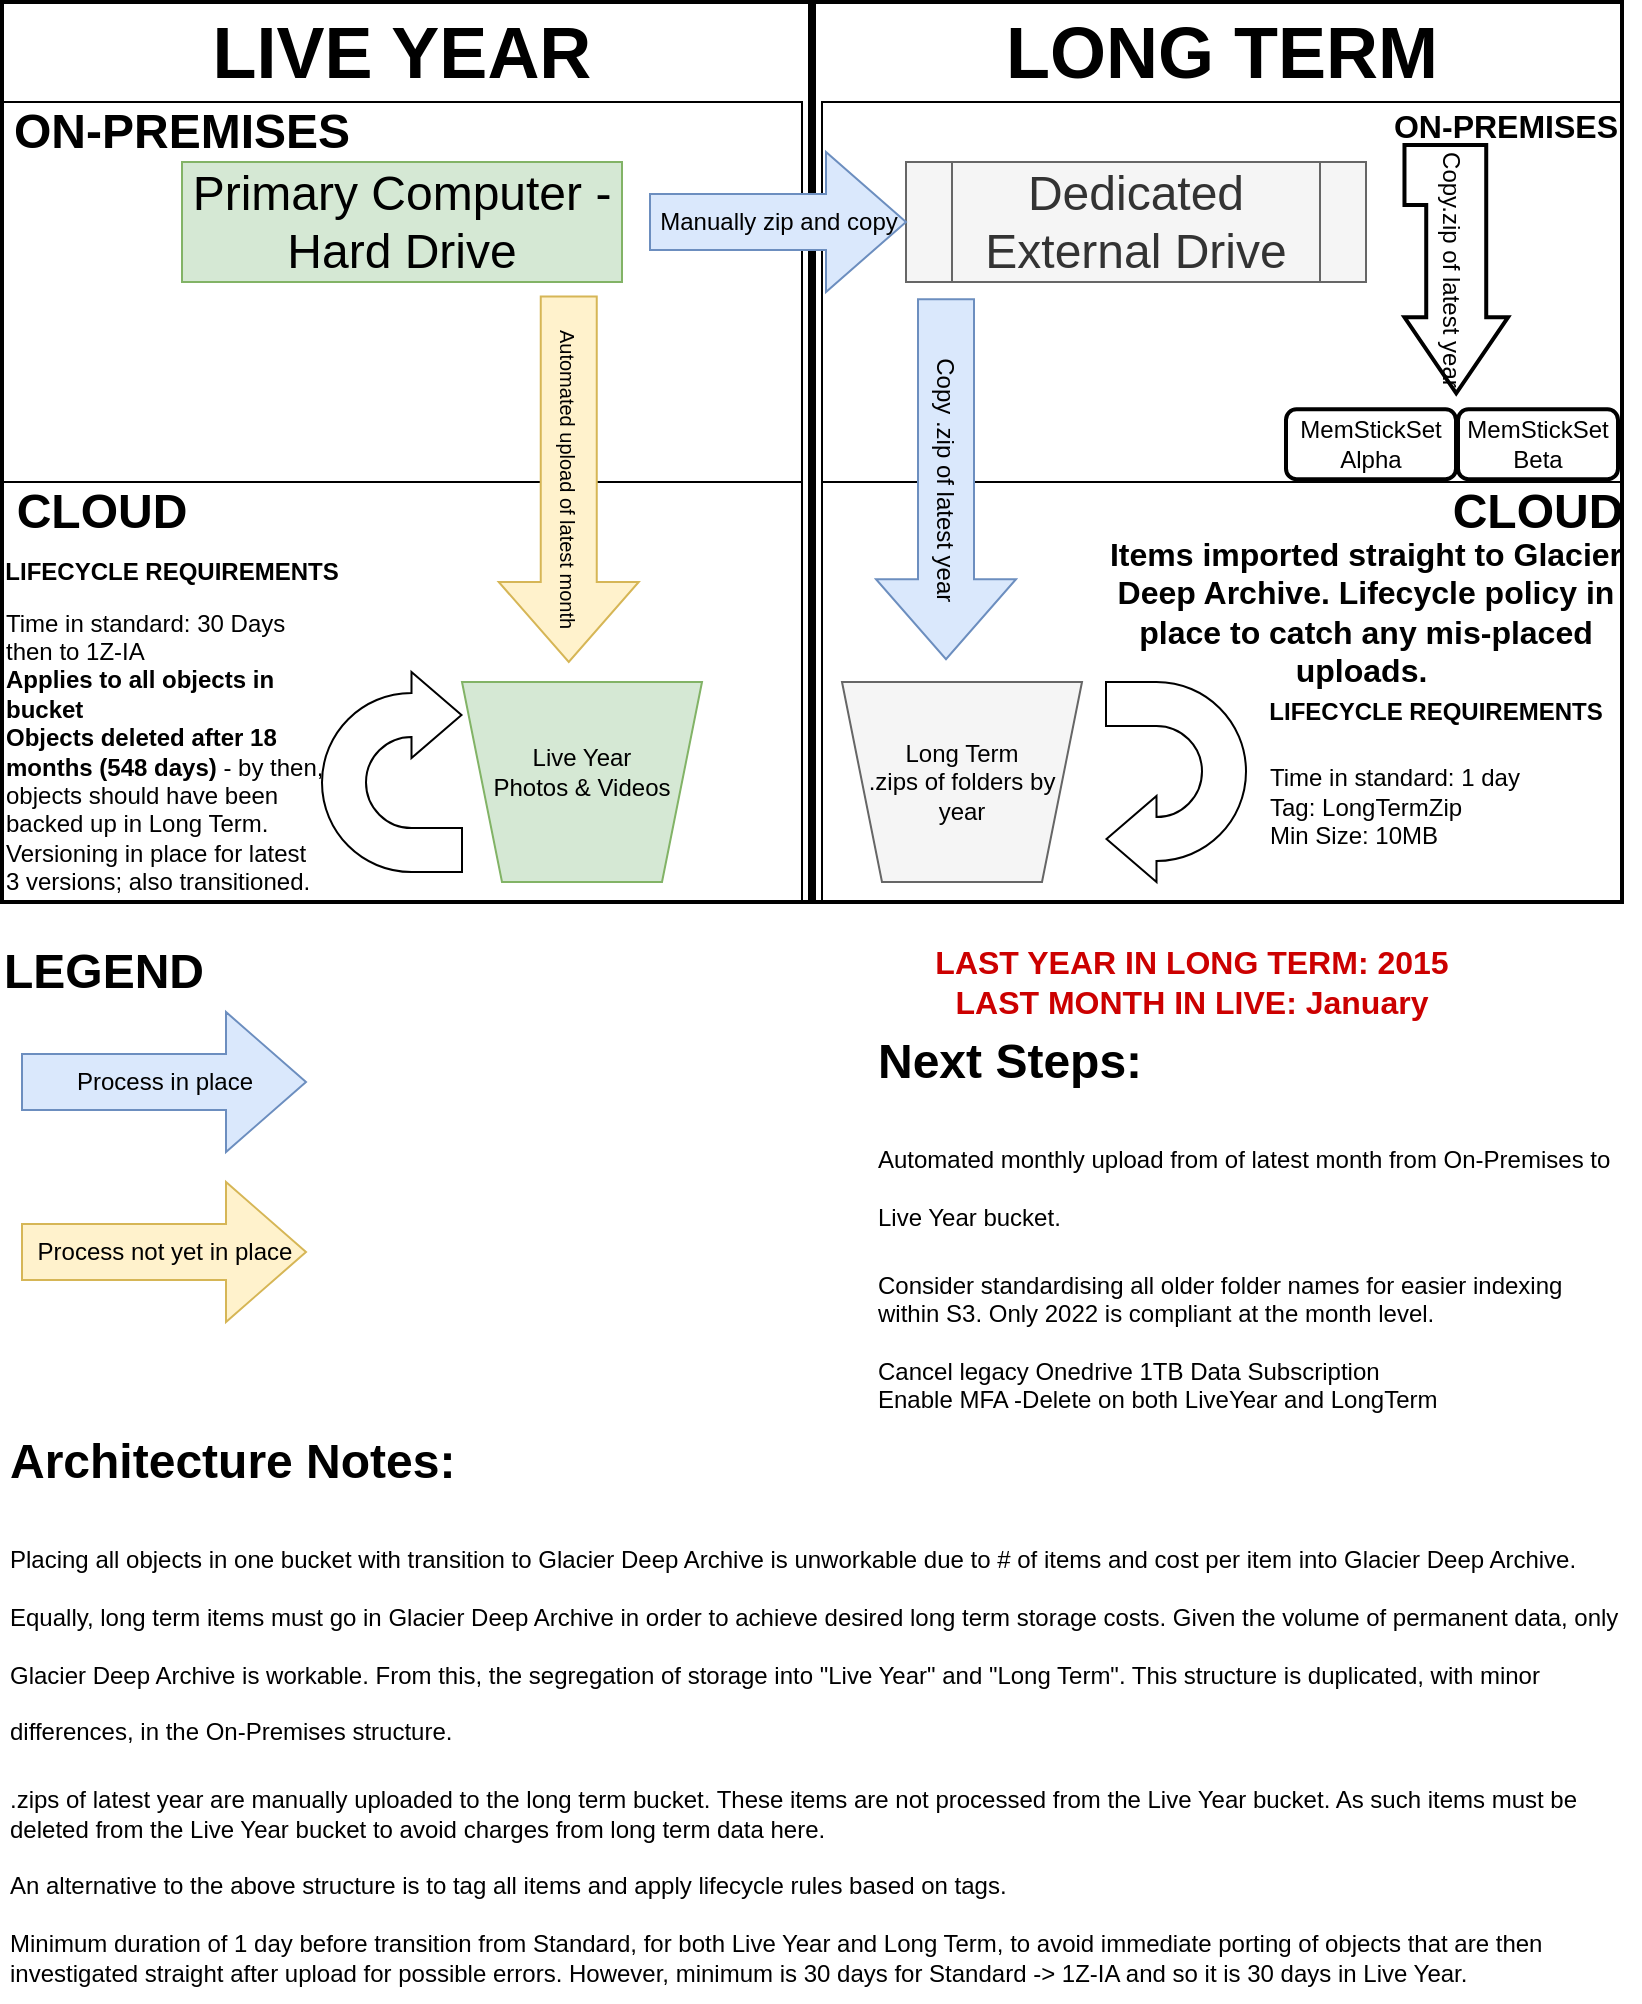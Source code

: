 <mxfile version="20.5.1" type="github">
  <diagram id="Vl1Z9YmDcch7eRL9wc-j" name="Page-1">
    <mxGraphModel dx="920" dy="831" grid="1" gridSize="10" guides="1" tooltips="1" connect="1" arrows="1" fold="1" page="1" pageScale="1" pageWidth="827" pageHeight="1169" math="0" shadow="0">
      <root>
        <mxCell id="0" />
        <mxCell id="1" parent="0" />
        <mxCell id="n-C59awkYSz0iumEzim1-12" value="" style="rounded=0;whiteSpace=wrap;html=1;fillColor=none;strokeWidth=2;" parent="1" vertex="1">
          <mxGeometry x="8" y="10" width="406" height="450" as="geometry" />
        </mxCell>
        <mxCell id="n-C59awkYSz0iumEzim1-15" value="" style="rounded=0;whiteSpace=wrap;html=1;fontSize=36;fillColor=none;" parent="1" vertex="1">
          <mxGeometry x="8" y="60" width="400" height="190" as="geometry" />
        </mxCell>
        <mxCell id="n-C59awkYSz0iumEzim1-17" value="" style="rounded=0;whiteSpace=wrap;html=1;fontSize=36;fillColor=none;" parent="1" vertex="1">
          <mxGeometry x="418" y="60" width="400" height="190" as="geometry" />
        </mxCell>
        <mxCell id="n-C59awkYSz0iumEzim1-18" value="" style="rounded=0;whiteSpace=wrap;html=1;fontSize=36;fillColor=none;" parent="1" vertex="1">
          <mxGeometry x="418" y="250" width="400" height="210" as="geometry" />
        </mxCell>
        <mxCell id="n-C59awkYSz0iumEzim1-16" value="" style="rounded=0;whiteSpace=wrap;html=1;fontSize=36;fillColor=none;" parent="1" vertex="1">
          <mxGeometry x="8" y="250" width="400" height="210" as="geometry" />
        </mxCell>
        <mxCell id="n-C59awkYSz0iumEzim1-11" value="" style="rounded=0;whiteSpace=wrap;html=1;fillColor=none;strokeWidth=2;" parent="1" vertex="1">
          <mxGeometry x="412" y="10" width="406" height="450" as="geometry" />
        </mxCell>
        <mxCell id="n-C59awkYSz0iumEzim1-1" value="" style="shape=trapezoid;perimeter=trapezoidPerimeter;whiteSpace=wrap;html=1;fixedSize=1;rotation=-180;fillColor=#d5e8d4;strokeColor=#82b366;" parent="1" vertex="1">
          <mxGeometry x="238" y="350" width="120" height="100" as="geometry" />
        </mxCell>
        <mxCell id="n-C59awkYSz0iumEzim1-2" value="Live Year&lt;br&gt;Photos &amp;amp; Videos" style="text;html=1;strokeColor=none;fillColor=none;align=center;verticalAlign=middle;whiteSpace=wrap;rounded=0;" parent="1" vertex="1">
          <mxGeometry x="248" y="370" width="100" height="50" as="geometry" />
        </mxCell>
        <mxCell id="n-C59awkYSz0iumEzim1-3" value="" style="shape=trapezoid;perimeter=trapezoidPerimeter;whiteSpace=wrap;html=1;fixedSize=1;rotation=-180;fillColor=#f5f5f5;strokeColor=#666666;fontColor=#333333;" parent="1" vertex="1">
          <mxGeometry x="428" y="350" width="120" height="100" as="geometry" />
        </mxCell>
        <mxCell id="n-C59awkYSz0iumEzim1-4" value="Long Term&lt;br&gt;.zips of folders by year" style="text;html=1;strokeColor=none;fillColor=none;align=center;verticalAlign=middle;whiteSpace=wrap;rounded=0;" parent="1" vertex="1">
          <mxGeometry x="438" y="360" width="100" height="80" as="geometry" />
        </mxCell>
        <mxCell id="n-C59awkYSz0iumEzim1-5" value="" style="html=1;shadow=0;dashed=0;align=center;verticalAlign=middle;shape=mxgraph.arrows2.uTurnArrow;dy=11;arrowHead=43;dx2=25;rotation=-180;" parent="1" vertex="1">
          <mxGeometry x="560" y="350" width="70" height="100" as="geometry" />
        </mxCell>
        <mxCell id="n-C59awkYSz0iumEzim1-6" value="Items imported straight to Glacier Deep Archive. Lifecycle policy in place to catch any mis-placed uploads.&amp;nbsp;" style="text;html=1;strokeColor=none;fillColor=none;align=center;verticalAlign=middle;whiteSpace=wrap;rounded=0;fontSize=16;fontStyle=1" parent="1" vertex="1">
          <mxGeometry x="560" y="270" width="260" height="90" as="geometry" />
        </mxCell>
        <mxCell id="n-C59awkYSz0iumEzim1-7" value="" style="html=1;shadow=0;dashed=0;align=center;verticalAlign=middle;shape=mxgraph.arrows2.uTurnArrow;dy=11;arrowHead=43;dx2=25;rotation=0;" parent="1" vertex="1">
          <mxGeometry x="168" y="345" width="70" height="100" as="geometry" />
        </mxCell>
        <mxCell id="n-C59awkYSz0iumEzim1-9" value="&lt;h1&gt;&lt;span style=&quot;background-color: initial;&quot;&gt;Architecture Notes:&lt;/span&gt;&lt;/h1&gt;&lt;h1&gt;&lt;span style=&quot;background-color: initial; font-size: 12px; font-weight: normal;&quot;&gt;Placing all objects in one bucket with transition to Glacier Deep Archive is unworkable due to # of items and cost per item into Glacier Deep Archive. Equally, long term items must go in Glacier Deep Archive in order to achieve desired long term storage costs. Given the volume of permanent data, only Glacier Deep Archive is workable. From this, the segregation of storage into &quot;Live Year&quot; and &quot;Long Term&quot;. This structure is duplicated, with minor differences, in the On-Premises structure.&lt;/span&gt;&lt;br&gt;&lt;/h1&gt;&lt;div&gt;&lt;span style=&quot;background-color: initial; font-size: 12px; font-weight: normal;&quot;&gt;.zips of latest year are manually uploaded to the long term bucket. These items are not processed from the Live Year bucket. As such items must be deleted from the Live Year bucket to avoid charges from long term data here.&lt;/span&gt;&lt;/div&gt;&lt;div&gt;&lt;br&gt;&lt;/div&gt;&lt;div&gt;An alternative to the above structure is to tag all items and apply lifecycle rules based on tags.&lt;/div&gt;&lt;div&gt;&lt;br&gt;&lt;/div&gt;&lt;div&gt;Minimum duration of 1 day before transition from Standard, for both Live Year and Long Term, to avoid immediate porting of objects that are then investigated straight after upload for possible errors. However, minimum is 30 days for Standard -&amp;gt; 1Z-IA and so it is 30 days in Live Year.&lt;/div&gt;" style="text;html=1;strokeColor=none;fillColor=none;spacing=5;spacingTop=-20;whiteSpace=wrap;overflow=hidden;rounded=0;" parent="1" vertex="1">
          <mxGeometry x="7" y="720" width="820" height="290" as="geometry" />
        </mxCell>
        <mxCell id="n-C59awkYSz0iumEzim1-13" value="LIVE YEAR" style="text;html=1;strokeColor=none;fillColor=none;align=center;verticalAlign=middle;whiteSpace=wrap;rounded=0;fontStyle=1;fontSize=36;" parent="1" vertex="1">
          <mxGeometry x="8" y="20" width="400" height="30" as="geometry" />
        </mxCell>
        <mxCell id="n-C59awkYSz0iumEzim1-14" value="LONG TERM" style="text;html=1;strokeColor=none;fillColor=none;align=center;verticalAlign=middle;whiteSpace=wrap;rounded=0;fontStyle=1;fontSize=36;" parent="1" vertex="1">
          <mxGeometry x="418" y="20" width="400" height="30" as="geometry" />
        </mxCell>
        <mxCell id="n-C59awkYSz0iumEzim1-19" value="CLOUD" style="text;html=1;strokeColor=none;fillColor=none;align=center;verticalAlign=middle;whiteSpace=wrap;rounded=0;fontSize=24;fontStyle=1" parent="1" vertex="1">
          <mxGeometry x="18" y="250" width="80" height="30" as="geometry" />
        </mxCell>
        <mxCell id="n-C59awkYSz0iumEzim1-20" value="CLOUD" style="text;html=1;strokeColor=none;fillColor=none;align=center;verticalAlign=middle;whiteSpace=wrap;rounded=0;fontSize=24;fontStyle=1" parent="1" vertex="1">
          <mxGeometry x="736" y="250" width="80" height="30" as="geometry" />
        </mxCell>
        <mxCell id="n-C59awkYSz0iumEzim1-21" value="&lt;font style=&quot;font-size: 16px;&quot;&gt;ON-PREMISES&lt;/font&gt;" style="text;html=1;strokeColor=none;fillColor=none;align=center;verticalAlign=middle;whiteSpace=wrap;rounded=0;fontSize=24;fontStyle=1" parent="1" vertex="1">
          <mxGeometry x="702" y="55" width="116" height="30" as="geometry" />
        </mxCell>
        <mxCell id="n-C59awkYSz0iumEzim1-22" value="ON-PREMISES" style="text;html=1;strokeColor=none;fillColor=none;align=center;verticalAlign=middle;whiteSpace=wrap;rounded=0;fontSize=24;fontStyle=1" parent="1" vertex="1">
          <mxGeometry x="8" y="60" width="180" height="30" as="geometry" />
        </mxCell>
        <mxCell id="n-C59awkYSz0iumEzim1-23" value="Dedicated External Drive" style="shape=process;whiteSpace=wrap;html=1;backgroundOutline=1;fontSize=24;fillColor=#f5f5f5;fontColor=#333333;strokeColor=#666666;" parent="1" vertex="1">
          <mxGeometry x="460" y="90" width="230" height="60" as="geometry" />
        </mxCell>
        <mxCell id="n-C59awkYSz0iumEzim1-24" value="Primary Computer - Hard Drive" style="rounded=0;whiteSpace=wrap;html=1;fontSize=24;fillColor=#d5e8d4;strokeColor=#82b366;" parent="1" vertex="1">
          <mxGeometry x="98" y="90" width="220" height="60" as="geometry" />
        </mxCell>
        <mxCell id="n-C59awkYSz0iumEzim1-26" value="Manually zip and copy" style="html=1;shadow=0;dashed=0;align=center;verticalAlign=middle;shape=mxgraph.arrows2.arrow;dy=0.6;dx=40;notch=0;fontSize=12;fillColor=#dae8fc;strokeColor=#6c8ebf;" parent="1" vertex="1">
          <mxGeometry x="332" y="85" width="128" height="70" as="geometry" />
        </mxCell>
        <mxCell id="n-C59awkYSz0iumEzim1-29" value="LEGEND" style="text;html=1;strokeColor=none;fillColor=none;align=center;verticalAlign=middle;whiteSpace=wrap;rounded=0;fontSize=24;fontStyle=1" parent="1" vertex="1">
          <mxGeometry x="8" y="480" width="102" height="30" as="geometry" />
        </mxCell>
        <mxCell id="n-C59awkYSz0iumEzim1-30" value="Copy .zip of latest year" style="html=1;shadow=0;dashed=0;align=center;verticalAlign=middle;shape=mxgraph.arrows2.arrow;dy=0.6;dx=40;notch=0;fontSize=12;fillColor=#dae8fc;rotation=90;strokeColor=#6c8ebf;" parent="1" vertex="1">
          <mxGeometry x="390" y="213.63" width="180" height="70" as="geometry" />
        </mxCell>
        <mxCell id="n-C59awkYSz0iumEzim1-32" value="Automated upload of latest month" style="html=1;shadow=0;dashed=0;align=center;verticalAlign=middle;shape=mxgraph.arrows2.arrow;dy=0.6;dx=40;notch=0;fontSize=10;fillColor=#fff2cc;rotation=90;strokeColor=#d6b656;" parent="1" vertex="1">
          <mxGeometry x="200" y="213.63" width="182.75" height="70" as="geometry" />
        </mxCell>
        <mxCell id="n-C59awkYSz0iumEzim1-34" value="Process in place" style="html=1;shadow=0;dashed=0;align=center;verticalAlign=middle;shape=mxgraph.arrows2.arrow;dy=0.6;dx=40;notch=0;fontSize=12;fillColor=#dae8fc;rotation=0;strokeColor=#6c8ebf;" parent="1" vertex="1">
          <mxGeometry x="18" y="515" width="142" height="70" as="geometry" />
        </mxCell>
        <mxCell id="n-C59awkYSz0iumEzim1-35" value="Process not yet in place" style="html=1;shadow=0;dashed=0;align=center;verticalAlign=middle;shape=mxgraph.arrows2.arrow;dy=0.6;dx=40;notch=0;fontSize=12;fillColor=#fff2cc;rotation=0;strokeColor=#d6b656;" parent="1" vertex="1">
          <mxGeometry x="18" y="600" width="142" height="70" as="geometry" />
        </mxCell>
        <mxCell id="n-C59awkYSz0iumEzim1-38" value="LIFECYCLE REQUIREMENTS" style="text;html=1;strokeColor=none;fillColor=none;align=center;verticalAlign=middle;whiteSpace=wrap;rounded=0;strokeWidth=2;fontSize=12;fontStyle=1" parent="1" vertex="1">
          <mxGeometry x="640" y="350" width="170" height="30" as="geometry" />
        </mxCell>
        <mxCell id="n-C59awkYSz0iumEzim1-39" value="&lt;br&gt;Time in standard: 1 day&lt;br&gt;Tag:&amp;nbsp;LongTermZip &lt;br&gt;Min Size: 10MB&lt;span style=&quot;color: rgba(0, 0, 0, 0); font-family: monospace; font-size: 0px;&quot;&gt;%3CmxGraphModel%3E%3Croot%3E%3CmxCell%20id%3D%220%22%2F%3E%3CmxCell%20id%3D%221%22%20parent%3D%220%22%2F%3E%3CmxCell%20id%3D%222%22%20value%3D%22%26lt%3Bh1%26gt%3BTag%26lt%3B%2Fh1%26gt%3B%26lt%3Bp%26gt%3BLongTermZip%26lt%3B%2Fp%26gt%3B%22%20style%3D%22text%3Bhtml%3D1%3BstrokeColor%3Dnone%3BfillColor%3Dnone%3Bspacing%3D5%3BspacingTop%3D-20%3BwhiteSpace%3Dwrap%3Boverflow%3Dhidden%3Brounded%3D0%3BstrokeWidth%3D2%3BfontSize%3D12%3B%22%20vertex%3D%221%22%20parent%3D%221%22%3E%3CmxGeometry%20x%3D%22738%22%20y%3D%22390%22%20width%3D%2280%22%20height%3D%2270%22%20as%3D%22geometry%22%2F%3E%3C%2FmxCell%3E%3C%2Froot%3E%3C%2FmxGraphModel%3E&lt;/span&gt;" style="text;html=1;strokeColor=none;fillColor=none;align=left;verticalAlign=middle;whiteSpace=wrap;rounded=0;strokeWidth=2;fontSize=12;" parent="1" vertex="1">
          <mxGeometry x="640" y="370" width="170" height="70" as="geometry" />
        </mxCell>
        <mxCell id="n-C59awkYSz0iumEzim1-41" value="LIFECYCLE REQUIREMENTS" style="text;html=1;strokeColor=none;fillColor=none;align=center;verticalAlign=middle;whiteSpace=wrap;rounded=0;strokeWidth=2;fontSize=12;fontStyle=1" parent="1" vertex="1">
          <mxGeometry x="8" y="280" width="170" height="30" as="geometry" />
        </mxCell>
        <mxCell id="n-C59awkYSz0iumEzim1-42" value="&lt;br&gt;Time in standard: 30 Days then to 1Z-IA&lt;br&gt;&lt;b&gt;Applies to all objects in bucket&lt;br&gt;Objects deleted after 18 months (548 days)&lt;/b&gt; - by then, objects should have been backed up in Long Term.&lt;br&gt;Versioning in place for latest 3 versions; also transitioned.&lt;br&gt;&lt;span style=&quot;color: rgba(0, 0, 0, 0); font-family: monospace; font-size: 0px;&quot;&gt;&lt;b&gt;A&lt;/b&gt;CmxGraphModel%3E%3Croot%3E%3CmxCell%20id%3D%220%22%2F%3E%3CmxCell%20id%3D%221%22%20parent%3D%220%22%2F%3E%3CmxCell%20id%3D%222%22%20value%3D%22%26lt%3Bh1%26gt%3BTag%26lt%3B%2Fh1%26gt%3B%26lt%3Bp%26gt%3BLongTermZip%26lt%3B%2Fp%26gt%3B%22%20style%3D%22text%3Bhtml%3D1%3BstrokeColor%3Dnone%3BfillColor%3Dnone%3Bspacing%3D5%3BspacingTop%3D-20%3BwhiteSpace%3Dwrap%3Boverflow%3Dhidden%3Brounded%3D0%3BstrokeWidth%3D2%3BfontSize%3D12%3B%22%20vertex%3D%221%22%20parent%3D%221%22%3E%3CmxGeometry%20x%3D%22738%22%20y%3D%22390%22%20width%3D%2280%22%20height%3D%2270%22%20as%3D%22geometry%22%2F%3E%3C%2FmxCell%3E%3C%2Froot%3E%3C%2FmxGraphModel%3E&lt;/span&gt;" style="text;html=1;strokeColor=none;fillColor=none;align=left;verticalAlign=middle;whiteSpace=wrap;rounded=0;strokeWidth=2;fontSize=12;" parent="1" vertex="1">
          <mxGeometry x="8" y="310" width="162" height="150" as="geometry" />
        </mxCell>
        <mxCell id="n-C59awkYSz0iumEzim1-43" value="LAST YEAR IN LONG TERM: 2015&lt;br style=&quot;font-size: 16px;&quot;&gt;LAST MONTH IN LIVE: January" style="text;html=1;strokeColor=none;fillColor=none;align=center;verticalAlign=middle;whiteSpace=wrap;rounded=0;fontSize=16;fontStyle=1;fontColor=#CC0000;" parent="1" vertex="1">
          <mxGeometry x="390" y="485" width="426" height="30" as="geometry" />
        </mxCell>
        <mxCell id="n-C59awkYSz0iumEzim1-44" value="&lt;h1&gt;&lt;span style=&quot;background-color: initial;&quot;&gt;Next Steps:&lt;/span&gt;&lt;/h1&gt;&lt;h1&gt;&lt;span style=&quot;font-size: 12px; font-weight: 400;&quot;&gt;Automated monthly upload from of latest month from On-Premises to Live Year bucket.&lt;/span&gt;&lt;/h1&gt;&lt;div&gt;Consider standardising all older folder names for easier indexing within S3. Only 2022 is compliant at the month level.&lt;br&gt;&lt;/div&gt;&lt;div&gt;&lt;br&gt;&lt;/div&gt;&lt;div&gt;Cancel legacy Onedrive 1TB Data Subscription&lt;/div&gt;&lt;div&gt;Enable MFA -Delete on both LiveYear and LongTerm&lt;/div&gt;" style="text;html=1;strokeColor=none;fillColor=none;spacing=5;spacingTop=-20;whiteSpace=wrap;overflow=hidden;rounded=0;" parent="1" vertex="1">
          <mxGeometry x="441" y="520" width="383" height="210" as="geometry" />
        </mxCell>
        <mxCell id="n-C59awkYSz0iumEzim1-45" value="&lt;font color=&quot;#000000&quot; style=&quot;font-size: 12px;&quot;&gt;MemStickSet Alpha&lt;/font&gt;" style="rounded=1;whiteSpace=wrap;html=1;strokeWidth=2;fontSize=12;fontColor=#CC0000;fillColor=default;" parent="1" vertex="1">
          <mxGeometry x="650" y="213.63" width="85" height="35" as="geometry" />
        </mxCell>
        <mxCell id="n-C59awkYSz0iumEzim1-46" value="&lt;font color=&quot;#000000&quot; style=&quot;font-size: 12px;&quot;&gt;MemStickSet Beta&lt;/font&gt;" style="rounded=1;whiteSpace=wrap;html=1;strokeWidth=2;fontSize=12;fontColor=#CC0000;fillColor=default;" parent="1" vertex="1">
          <mxGeometry x="736" y="213.63" width="80" height="35" as="geometry" />
        </mxCell>
        <mxCell id="n-C59awkYSz0iumEzim1-47" value="&lt;font style=&quot;font-size: 12px;&quot;&gt;Copy.zip of latest year&lt;/font&gt;" style="html=1;shadow=0;dashed=0;align=center;verticalAlign=middle;shape=mxgraph.arrows2.bendArrow;dy=15;dx=38;notch=0;arrowHead=55;rounded=0;strokeWidth=2;fontSize=16;fontColor=#000000;fillColor=default;rotation=90;" parent="1" vertex="1">
          <mxGeometry x="673.05" y="117.69" width="124.13" height="51.75" as="geometry" />
        </mxCell>
      </root>
    </mxGraphModel>
  </diagram>
</mxfile>
